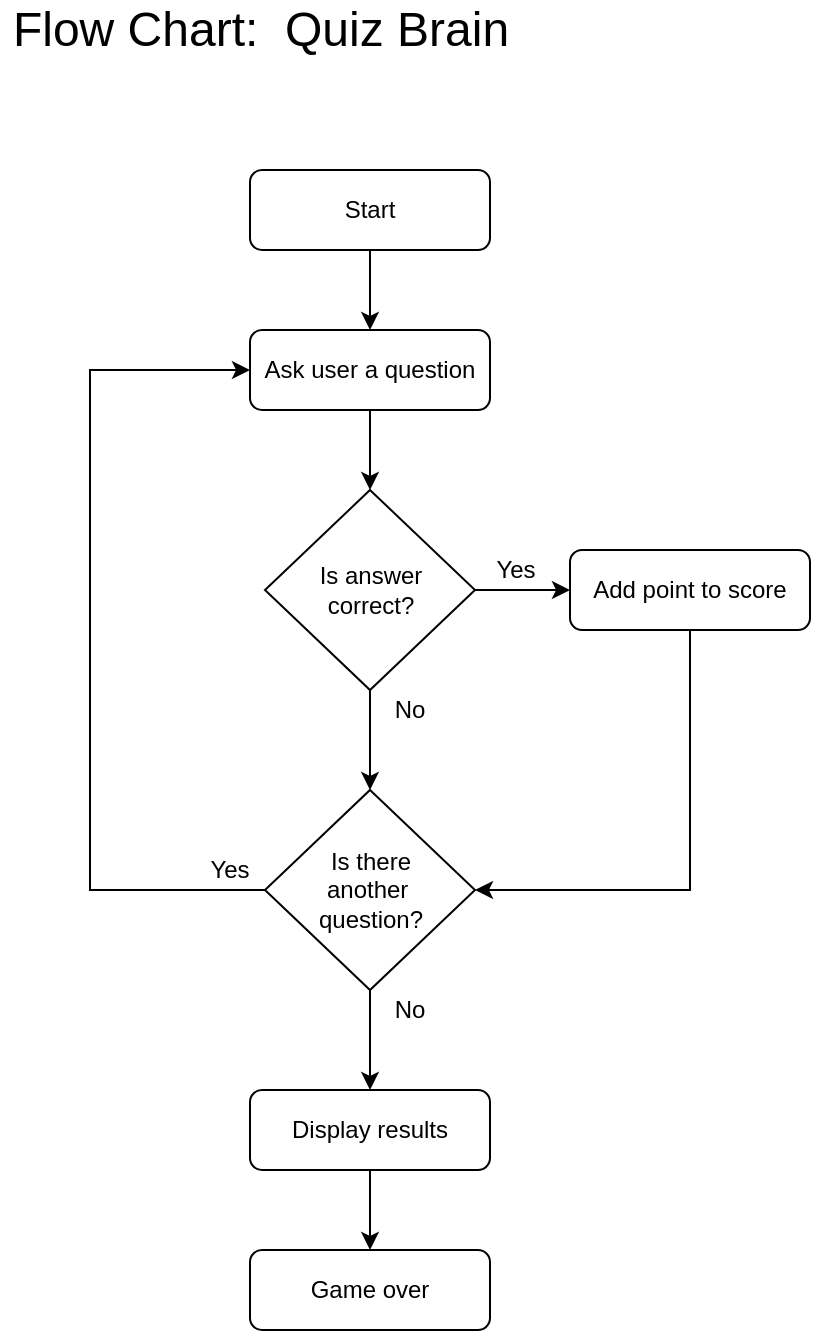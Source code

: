 <mxfile version="14.9.3" type="github">
  <diagram id="C5RBs43oDa-KdzZeNtuy" name="Page-1">
    <mxGraphModel dx="946" dy="645" grid="1" gridSize="10" guides="1" tooltips="1" connect="1" arrows="1" fold="1" page="1" pageScale="1" pageWidth="827" pageHeight="1169" math="0" shadow="0">
      <root>
        <mxCell id="WIyWlLk6GJQsqaUBKTNV-0" />
        <mxCell id="WIyWlLk6GJQsqaUBKTNV-1" parent="WIyWlLk6GJQsqaUBKTNV-0" />
        <mxCell id="taF1eA7DjqdKSi7PA3D8-7" style="edgeStyle=orthogonalEdgeStyle;rounded=0;orthogonalLoop=1;jettySize=auto;html=1;exitX=0.5;exitY=1;exitDx=0;exitDy=0;entryX=0.5;entryY=0;entryDx=0;entryDy=0;" edge="1" parent="WIyWlLk6GJQsqaUBKTNV-1" source="WIyWlLk6GJQsqaUBKTNV-3" target="taF1eA7DjqdKSi7PA3D8-1">
          <mxGeometry relative="1" as="geometry" />
        </mxCell>
        <mxCell id="WIyWlLk6GJQsqaUBKTNV-3" value="Start" style="rounded=1;whiteSpace=wrap;html=1;fontSize=12;glass=0;strokeWidth=1;shadow=0;" parent="WIyWlLk6GJQsqaUBKTNV-1" vertex="1">
          <mxGeometry x="200" y="120" width="120" height="40" as="geometry" />
        </mxCell>
        <mxCell id="taF1eA7DjqdKSi7PA3D8-0" value="&lt;font style=&quot;font-size: 24px&quot;&gt;Flow Chart: &amp;nbsp;Quiz Brain&lt;/font&gt;" style="text;html=1;align=center;verticalAlign=middle;resizable=0;points=[];autosize=1;strokeColor=none;" vertex="1" parent="WIyWlLk6GJQsqaUBKTNV-1">
          <mxGeometry x="75" y="40" width="260" height="20" as="geometry" />
        </mxCell>
        <mxCell id="taF1eA7DjqdKSi7PA3D8-8" style="edgeStyle=orthogonalEdgeStyle;rounded=0;orthogonalLoop=1;jettySize=auto;html=1;exitX=0.5;exitY=1;exitDx=0;exitDy=0;entryX=0.5;entryY=0;entryDx=0;entryDy=0;" edge="1" parent="WIyWlLk6GJQsqaUBKTNV-1" source="taF1eA7DjqdKSi7PA3D8-1" target="taF1eA7DjqdKSi7PA3D8-2">
          <mxGeometry relative="1" as="geometry" />
        </mxCell>
        <mxCell id="taF1eA7DjqdKSi7PA3D8-1" value="Ask user a question" style="rounded=1;whiteSpace=wrap;html=1;fontSize=12;glass=0;strokeWidth=1;shadow=0;" vertex="1" parent="WIyWlLk6GJQsqaUBKTNV-1">
          <mxGeometry x="200" y="200" width="120" height="40" as="geometry" />
        </mxCell>
        <mxCell id="taF1eA7DjqdKSi7PA3D8-4" style="edgeStyle=orthogonalEdgeStyle;rounded=0;orthogonalLoop=1;jettySize=auto;html=1;exitX=1;exitY=0.5;exitDx=0;exitDy=0;entryX=0;entryY=0.5;entryDx=0;entryDy=0;" edge="1" parent="WIyWlLk6GJQsqaUBKTNV-1" source="taF1eA7DjqdKSi7PA3D8-2" target="taF1eA7DjqdKSi7PA3D8-3">
          <mxGeometry relative="1" as="geometry" />
        </mxCell>
        <mxCell id="taF1eA7DjqdKSi7PA3D8-13" style="edgeStyle=orthogonalEdgeStyle;rounded=0;orthogonalLoop=1;jettySize=auto;html=1;exitX=0.5;exitY=1;exitDx=0;exitDy=0;" edge="1" parent="WIyWlLk6GJQsqaUBKTNV-1" source="taF1eA7DjqdKSi7PA3D8-2" target="taF1eA7DjqdKSi7PA3D8-12">
          <mxGeometry relative="1" as="geometry" />
        </mxCell>
        <mxCell id="taF1eA7DjqdKSi7PA3D8-2" value="Is answer &lt;br&gt;correct?" style="rhombus;whiteSpace=wrap;html=1;" vertex="1" parent="WIyWlLk6GJQsqaUBKTNV-1">
          <mxGeometry x="207.5" y="280" width="105" height="100" as="geometry" />
        </mxCell>
        <mxCell id="taF1eA7DjqdKSi7PA3D8-14" style="edgeStyle=orthogonalEdgeStyle;rounded=0;orthogonalLoop=1;jettySize=auto;html=1;exitX=0.5;exitY=1;exitDx=0;exitDy=0;entryX=1;entryY=0.5;entryDx=0;entryDy=0;" edge="1" parent="WIyWlLk6GJQsqaUBKTNV-1" source="taF1eA7DjqdKSi7PA3D8-3" target="taF1eA7DjqdKSi7PA3D8-12">
          <mxGeometry relative="1" as="geometry" />
        </mxCell>
        <mxCell id="taF1eA7DjqdKSi7PA3D8-3" value="Add point to score" style="rounded=1;whiteSpace=wrap;html=1;fontSize=12;glass=0;strokeWidth=1;shadow=0;" vertex="1" parent="WIyWlLk6GJQsqaUBKTNV-1">
          <mxGeometry x="360" y="310" width="120" height="40" as="geometry" />
        </mxCell>
        <mxCell id="taF1eA7DjqdKSi7PA3D8-5" value="Yes" style="text;html=1;strokeColor=none;fillColor=none;align=center;verticalAlign=middle;whiteSpace=wrap;rounded=0;" vertex="1" parent="WIyWlLk6GJQsqaUBKTNV-1">
          <mxGeometry x="312.5" y="310" width="40" height="20" as="geometry" />
        </mxCell>
        <mxCell id="taF1eA7DjqdKSi7PA3D8-21" style="edgeStyle=orthogonalEdgeStyle;rounded=0;orthogonalLoop=1;jettySize=auto;html=1;exitX=0.5;exitY=1;exitDx=0;exitDy=0;entryX=0.5;entryY=0;entryDx=0;entryDy=0;" edge="1" parent="WIyWlLk6GJQsqaUBKTNV-1" source="taF1eA7DjqdKSi7PA3D8-6" target="taF1eA7DjqdKSi7PA3D8-20">
          <mxGeometry relative="1" as="geometry" />
        </mxCell>
        <mxCell id="taF1eA7DjqdKSi7PA3D8-6" value="Display results" style="rounded=1;whiteSpace=wrap;html=1;fontSize=12;glass=0;strokeWidth=1;shadow=0;" vertex="1" parent="WIyWlLk6GJQsqaUBKTNV-1">
          <mxGeometry x="200" y="580" width="120" height="40" as="geometry" />
        </mxCell>
        <mxCell id="taF1eA7DjqdKSi7PA3D8-11" value="No" style="text;html=1;strokeColor=none;fillColor=none;align=center;verticalAlign=middle;whiteSpace=wrap;rounded=0;" vertex="1" parent="WIyWlLk6GJQsqaUBKTNV-1">
          <mxGeometry x="260" y="380" width="40" height="20" as="geometry" />
        </mxCell>
        <mxCell id="taF1eA7DjqdKSi7PA3D8-16" style="edgeStyle=orthogonalEdgeStyle;rounded=0;orthogonalLoop=1;jettySize=auto;html=1;exitX=0;exitY=0.5;exitDx=0;exitDy=0;entryX=0;entryY=0.5;entryDx=0;entryDy=0;" edge="1" parent="WIyWlLk6GJQsqaUBKTNV-1" source="taF1eA7DjqdKSi7PA3D8-12" target="taF1eA7DjqdKSi7PA3D8-1">
          <mxGeometry relative="1" as="geometry">
            <mxPoint x="170" y="240" as="targetPoint" />
            <Array as="points">
              <mxPoint x="120" y="480" />
              <mxPoint x="120" y="220" />
            </Array>
          </mxGeometry>
        </mxCell>
        <mxCell id="taF1eA7DjqdKSi7PA3D8-18" style="edgeStyle=orthogonalEdgeStyle;rounded=0;orthogonalLoop=1;jettySize=auto;html=1;exitX=0.5;exitY=1;exitDx=0;exitDy=0;" edge="1" parent="WIyWlLk6GJQsqaUBKTNV-1" source="taF1eA7DjqdKSi7PA3D8-12" target="taF1eA7DjqdKSi7PA3D8-6">
          <mxGeometry relative="1" as="geometry" />
        </mxCell>
        <mxCell id="taF1eA7DjqdKSi7PA3D8-12" value="Is there &lt;br&gt;another&amp;nbsp;&lt;br&gt;question?" style="rhombus;whiteSpace=wrap;html=1;" vertex="1" parent="WIyWlLk6GJQsqaUBKTNV-1">
          <mxGeometry x="207.5" y="430" width="105" height="100" as="geometry" />
        </mxCell>
        <mxCell id="taF1eA7DjqdKSi7PA3D8-17" value="Yes" style="text;html=1;strokeColor=none;fillColor=none;align=center;verticalAlign=middle;whiteSpace=wrap;rounded=0;" vertex="1" parent="WIyWlLk6GJQsqaUBKTNV-1">
          <mxGeometry x="170" y="460" width="40" height="20" as="geometry" />
        </mxCell>
        <mxCell id="taF1eA7DjqdKSi7PA3D8-19" value="No" style="text;html=1;strokeColor=none;fillColor=none;align=center;verticalAlign=middle;whiteSpace=wrap;rounded=0;" vertex="1" parent="WIyWlLk6GJQsqaUBKTNV-1">
          <mxGeometry x="260" y="530" width="40" height="20" as="geometry" />
        </mxCell>
        <mxCell id="taF1eA7DjqdKSi7PA3D8-20" value="Game over" style="rounded=1;whiteSpace=wrap;html=1;fontSize=12;glass=0;strokeWidth=1;shadow=0;" vertex="1" parent="WIyWlLk6GJQsqaUBKTNV-1">
          <mxGeometry x="200" y="660" width="120" height="40" as="geometry" />
        </mxCell>
      </root>
    </mxGraphModel>
  </diagram>
</mxfile>
